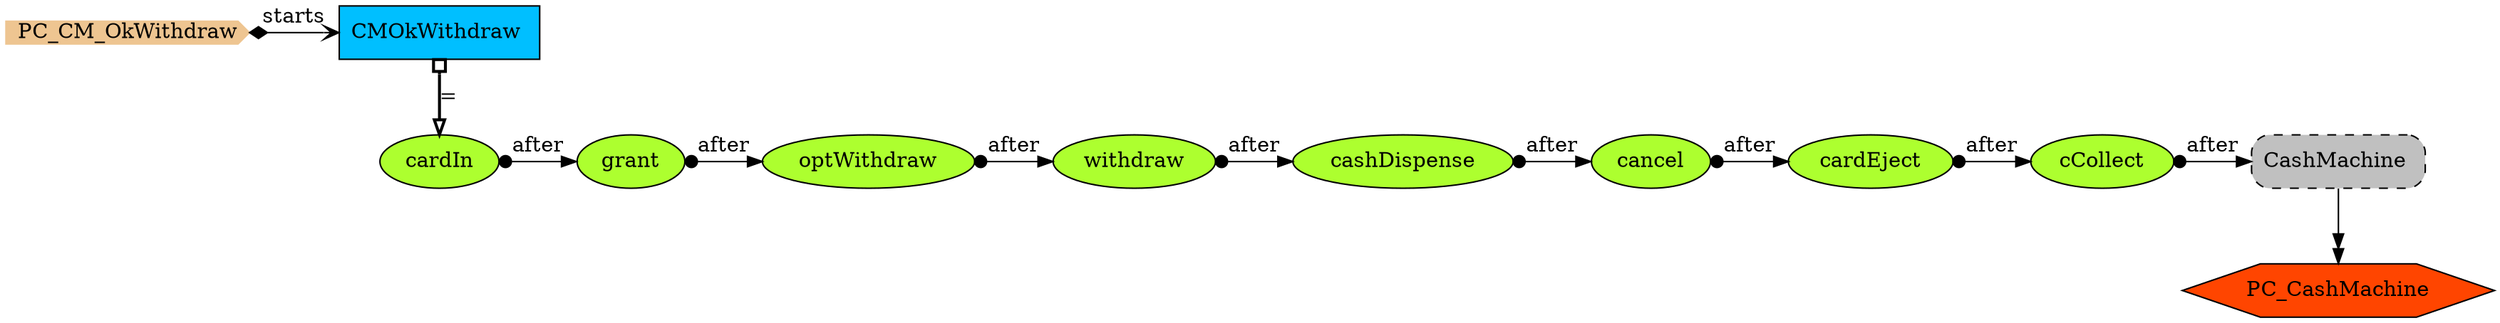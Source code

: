 digraph {
StartN_ [shape = cds,color=burlywood2,style=filled,height=.2,width=.2, label =PC_CM_OkWithdraw];
PC_CashMachine [shape=hexagon,fillcolor=orangered,style=filled,label =PC_CashMachine];
RefCashMachine [shape=rectangle,fillcolor=gray,style="rounded,filled,dashed",label="CashMachine "];
cCollect [shape=ellipse,fillcolor=greenyellow,style = filled,label="cCollect"];
cardEject [shape=ellipse,fillcolor=greenyellow,style = filled,label="cardEject"];
cancel [shape=ellipse,fillcolor=greenyellow,style = filled,label="cancel"];
cashDispense [shape=ellipse,fillcolor=greenyellow,style = filled,label="cashDispense"];
withdraw [shape=ellipse,fillcolor=greenyellow,style = filled,label="withdraw"];
optWithdraw [shape=ellipse,fillcolor=greenyellow,style = filled,label="optWithdraw"];
grant [shape=ellipse,fillcolor=greenyellow,style = filled,label="grant"];
cardIn [shape=ellipse,fillcolor=greenyellow,style = filled,label="cardIn"];
CMOkWithdraw [shape=box,fillcolor=deepskyblue,style = filled,label="CMOkWithdraw "];

{rank=min;StartN_,CMOkWithdraw}
{rank=same;cardIn,grant,optWithdraw,withdraw,cashDispense,cancel,cardEject,cCollect,RefCashMachine}
{rank=same;grant,optWithdraw,withdraw,cashDispense,cancel,cardEject,cCollect,RefCashMachine}
{rank=same;optWithdraw,withdraw,cashDispense,cancel,cardEject,cCollect,RefCashMachine}
{rank=same;withdraw,cashDispense,cancel,cardEject,cCollect,RefCashMachine}
{rank=same;cashDispense,cancel,cardEject,cCollect,RefCashMachine}
{rank=same;cancel,cardEject,cCollect,RefCashMachine}
{rank=same;cardEject,cCollect,RefCashMachine}
{rank=same;cCollect,RefCashMachine}

cCollect->RefCashMachine[arrowtail=dot,dir=both,label="after"];
RefCashMachine->PC_CashMachine[arrowhead="normalnormal",label=" "];
cardEject->cCollect[arrowtail=dot,dir=both,label="after"];
cancel->cardEject[arrowtail=dot,dir=both,label="after"];
cashDispense->cancel[arrowtail=dot,dir=both,label="after"];
withdraw->cashDispense[arrowtail=dot,dir=both,label="after"];
optWithdraw->withdraw[arrowtail=dot,dir=both,label="after"];
grant->optWithdraw[arrowtail=dot,dir=both,label="after"];
cardIn->grant[arrowtail=dot,dir=both,label="after"];
StartN_->CMOkWithdraw[arrowhead="open",arrowtail=diamond,dir=both,label="starts"];
CMOkWithdraw->cardIn[arrowhead="onormal",dir=both,arrowtail=obox,penwidth=2,label="="];
}